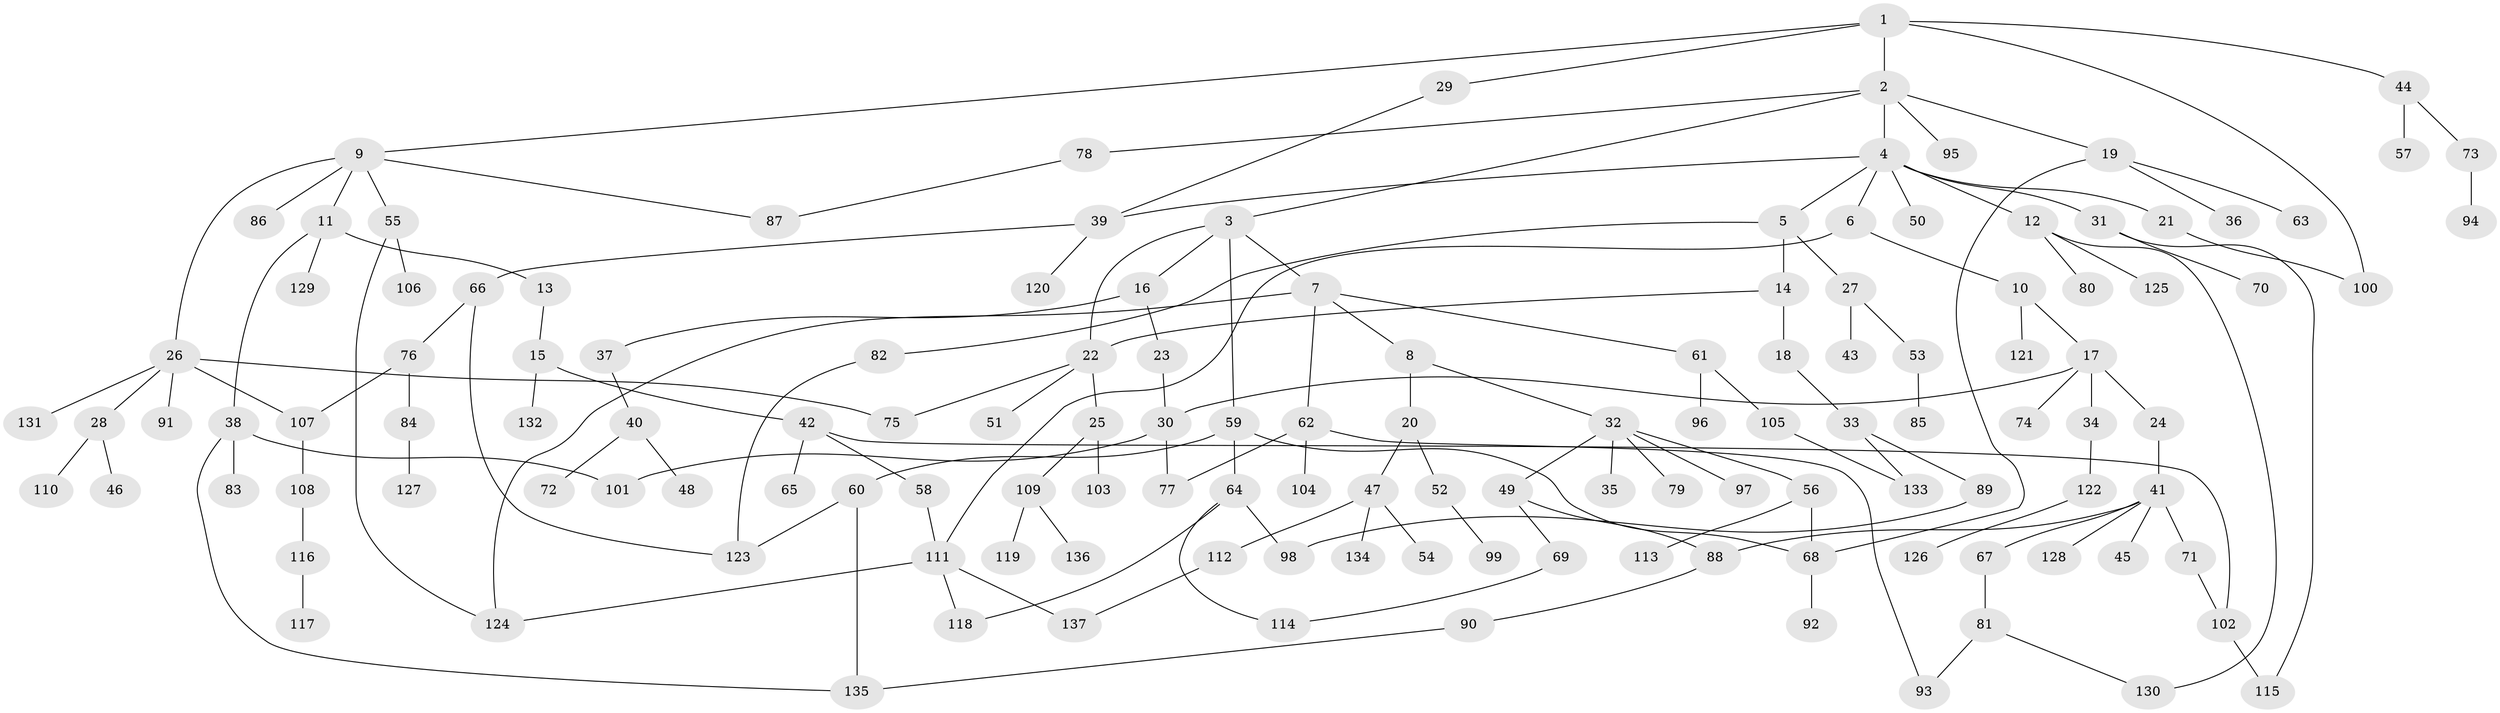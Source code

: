 // Generated by graph-tools (version 1.1) at 2025/00/03/09/25 03:00:57]
// undirected, 137 vertices, 164 edges
graph export_dot {
graph [start="1"]
  node [color=gray90,style=filled];
  1;
  2;
  3;
  4;
  5;
  6;
  7;
  8;
  9;
  10;
  11;
  12;
  13;
  14;
  15;
  16;
  17;
  18;
  19;
  20;
  21;
  22;
  23;
  24;
  25;
  26;
  27;
  28;
  29;
  30;
  31;
  32;
  33;
  34;
  35;
  36;
  37;
  38;
  39;
  40;
  41;
  42;
  43;
  44;
  45;
  46;
  47;
  48;
  49;
  50;
  51;
  52;
  53;
  54;
  55;
  56;
  57;
  58;
  59;
  60;
  61;
  62;
  63;
  64;
  65;
  66;
  67;
  68;
  69;
  70;
  71;
  72;
  73;
  74;
  75;
  76;
  77;
  78;
  79;
  80;
  81;
  82;
  83;
  84;
  85;
  86;
  87;
  88;
  89;
  90;
  91;
  92;
  93;
  94;
  95;
  96;
  97;
  98;
  99;
  100;
  101;
  102;
  103;
  104;
  105;
  106;
  107;
  108;
  109;
  110;
  111;
  112;
  113;
  114;
  115;
  116;
  117;
  118;
  119;
  120;
  121;
  122;
  123;
  124;
  125;
  126;
  127;
  128;
  129;
  130;
  131;
  132;
  133;
  134;
  135;
  136;
  137;
  1 -- 2;
  1 -- 9;
  1 -- 29;
  1 -- 44;
  1 -- 100;
  2 -- 3;
  2 -- 4;
  2 -- 19;
  2 -- 78;
  2 -- 95;
  3 -- 7;
  3 -- 16;
  3 -- 59;
  3 -- 22;
  4 -- 5;
  4 -- 6;
  4 -- 12;
  4 -- 21;
  4 -- 31;
  4 -- 39;
  4 -- 50;
  5 -- 14;
  5 -- 27;
  5 -- 82;
  6 -- 10;
  6 -- 111;
  7 -- 8;
  7 -- 61;
  7 -- 62;
  7 -- 124;
  8 -- 20;
  8 -- 32;
  9 -- 11;
  9 -- 26;
  9 -- 55;
  9 -- 86;
  9 -- 87;
  10 -- 17;
  10 -- 121;
  11 -- 13;
  11 -- 38;
  11 -- 129;
  12 -- 80;
  12 -- 125;
  12 -- 130;
  13 -- 15;
  14 -- 18;
  14 -- 22;
  15 -- 42;
  15 -- 132;
  16 -- 23;
  16 -- 37;
  17 -- 24;
  17 -- 34;
  17 -- 74;
  17 -- 30;
  18 -- 33;
  19 -- 36;
  19 -- 63;
  19 -- 68;
  20 -- 47;
  20 -- 52;
  21 -- 100;
  22 -- 25;
  22 -- 51;
  22 -- 75;
  23 -- 30;
  24 -- 41;
  25 -- 103;
  25 -- 109;
  26 -- 28;
  26 -- 91;
  26 -- 131;
  26 -- 107;
  26 -- 75;
  27 -- 43;
  27 -- 53;
  28 -- 46;
  28 -- 110;
  29 -- 39;
  30 -- 77;
  30 -- 101;
  31 -- 70;
  31 -- 115;
  32 -- 35;
  32 -- 49;
  32 -- 56;
  32 -- 79;
  32 -- 97;
  33 -- 89;
  33 -- 133;
  34 -- 122;
  37 -- 40;
  38 -- 83;
  38 -- 101;
  38 -- 135;
  39 -- 66;
  39 -- 120;
  40 -- 48;
  40 -- 72;
  41 -- 45;
  41 -- 67;
  41 -- 71;
  41 -- 128;
  41 -- 88;
  42 -- 58;
  42 -- 65;
  42 -- 102;
  44 -- 57;
  44 -- 73;
  47 -- 54;
  47 -- 112;
  47 -- 134;
  49 -- 69;
  49 -- 88;
  52 -- 99;
  53 -- 85;
  55 -- 106;
  55 -- 124;
  56 -- 113;
  56 -- 68;
  58 -- 111;
  59 -- 60;
  59 -- 64;
  59 -- 68;
  60 -- 123;
  60 -- 135;
  61 -- 96;
  61 -- 105;
  62 -- 104;
  62 -- 93;
  62 -- 77;
  64 -- 114;
  64 -- 98;
  64 -- 118;
  66 -- 76;
  66 -- 123;
  67 -- 81;
  68 -- 92;
  69 -- 114;
  71 -- 102;
  73 -- 94;
  76 -- 84;
  76 -- 107;
  78 -- 87;
  81 -- 93;
  81 -- 130;
  82 -- 123;
  84 -- 127;
  88 -- 90;
  89 -- 98;
  90 -- 135;
  102 -- 115;
  105 -- 133;
  107 -- 108;
  108 -- 116;
  109 -- 119;
  109 -- 136;
  111 -- 118;
  111 -- 124;
  111 -- 137;
  112 -- 137;
  116 -- 117;
  122 -- 126;
}
